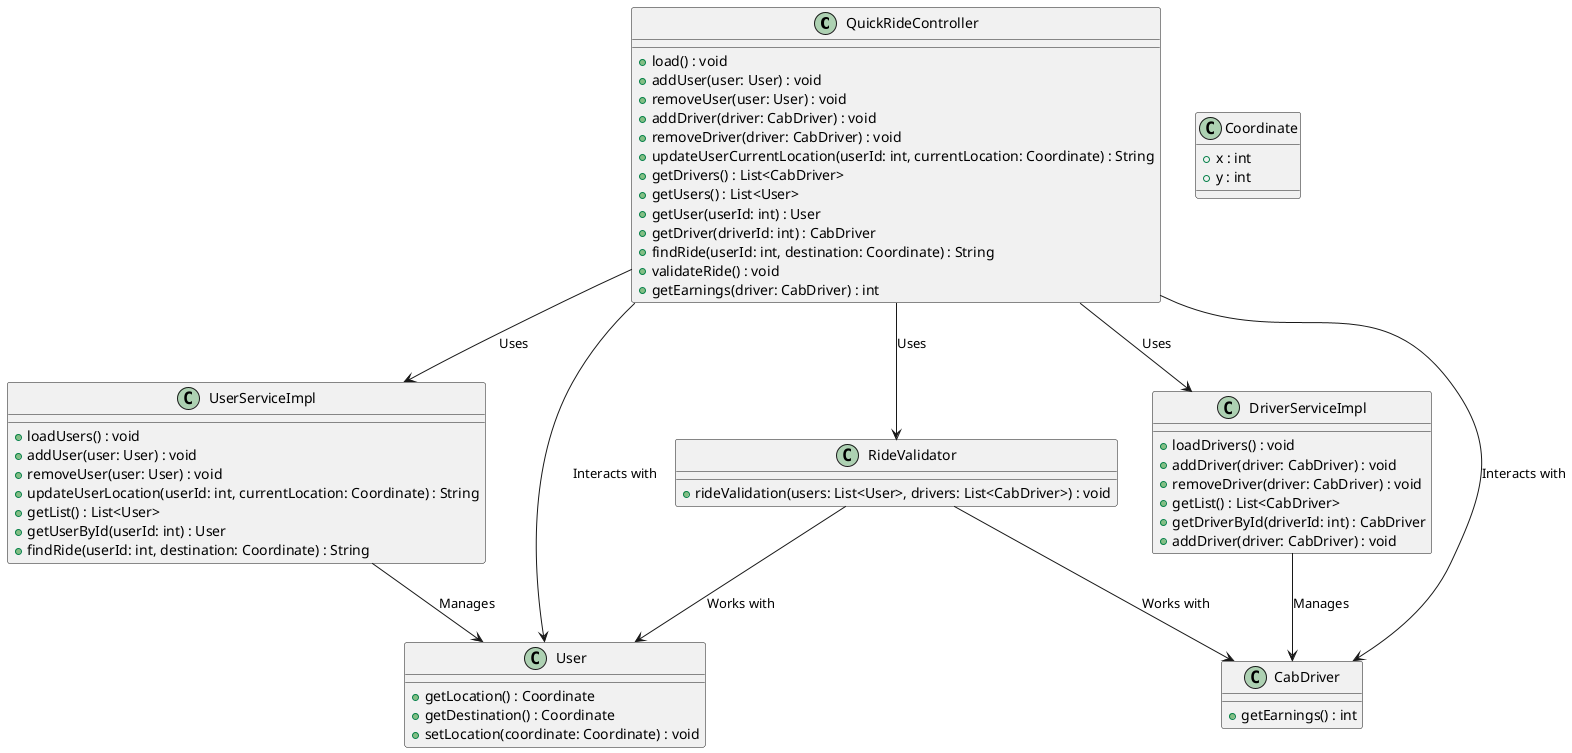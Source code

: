 @startuml

!define RECTANGLE class

' Define the classes
RECTANGLE QuickRideController {
    + load() : void
    + addUser(user: User) : void
    + removeUser(user: User) : void
    + addDriver(driver: CabDriver) : void
    + removeDriver(driver: CabDriver) : void
    + updateUserCurrentLocation(userId: int, currentLocation: Coordinate) : String
    + getDrivers() : List<CabDriver>
    + getUsers() : List<User>
    + getUser(userId: int) : User
    + getDriver(driverId: int) : CabDriver
    + findRide(userId: int, destination: Coordinate) : String
    + validateRide() : void
    + getEarnings(driver: CabDriver) : int
}

RECTANGLE UserServiceImpl {
    + loadUsers() : void
    + addUser(user: User) : void
    + removeUser(user: User) : void
    + updateUserLocation(userId: int, currentLocation: Coordinate) : String
    + getList() : List<User>
    + getUserById(userId: int) : User
    + findRide(userId: int, destination: Coordinate) : String
}

RECTANGLE DriverServiceImpl {
    + loadDrivers() : void
    + addDriver(driver: CabDriver) : void
    + removeDriver(driver: CabDriver) : void
    + getList() : List<CabDriver>
    + getDriverById(driverId: int) : CabDriver
    + addDriver(driver: CabDriver) : void
}

RECTANGLE RideValidator {
    + rideValidation(users: List<User>, drivers: List<CabDriver>) : void
}

RECTANGLE CabDriver {
    + getEarnings() : int
}

RECTANGLE User {
    + getLocation() : Coordinate
    + getDestination() : Coordinate
    + setLocation(coordinate: Coordinate) : void
}

RECTANGLE Coordinate {
    + x : int
    + y : int
}

' Relationships
QuickRideController --> UserServiceImpl : Uses
QuickRideController --> DriverServiceImpl : Uses
QuickRideController --> RideValidator : Uses
QuickRideController --> CabDriver : Interacts with
QuickRideController --> User : Interacts with

UserServiceImpl --> User : Manages
DriverServiceImpl --> CabDriver : Manages
RideValidator --> User : Works with
RideValidator --> CabDriver : Works with

@enduml
